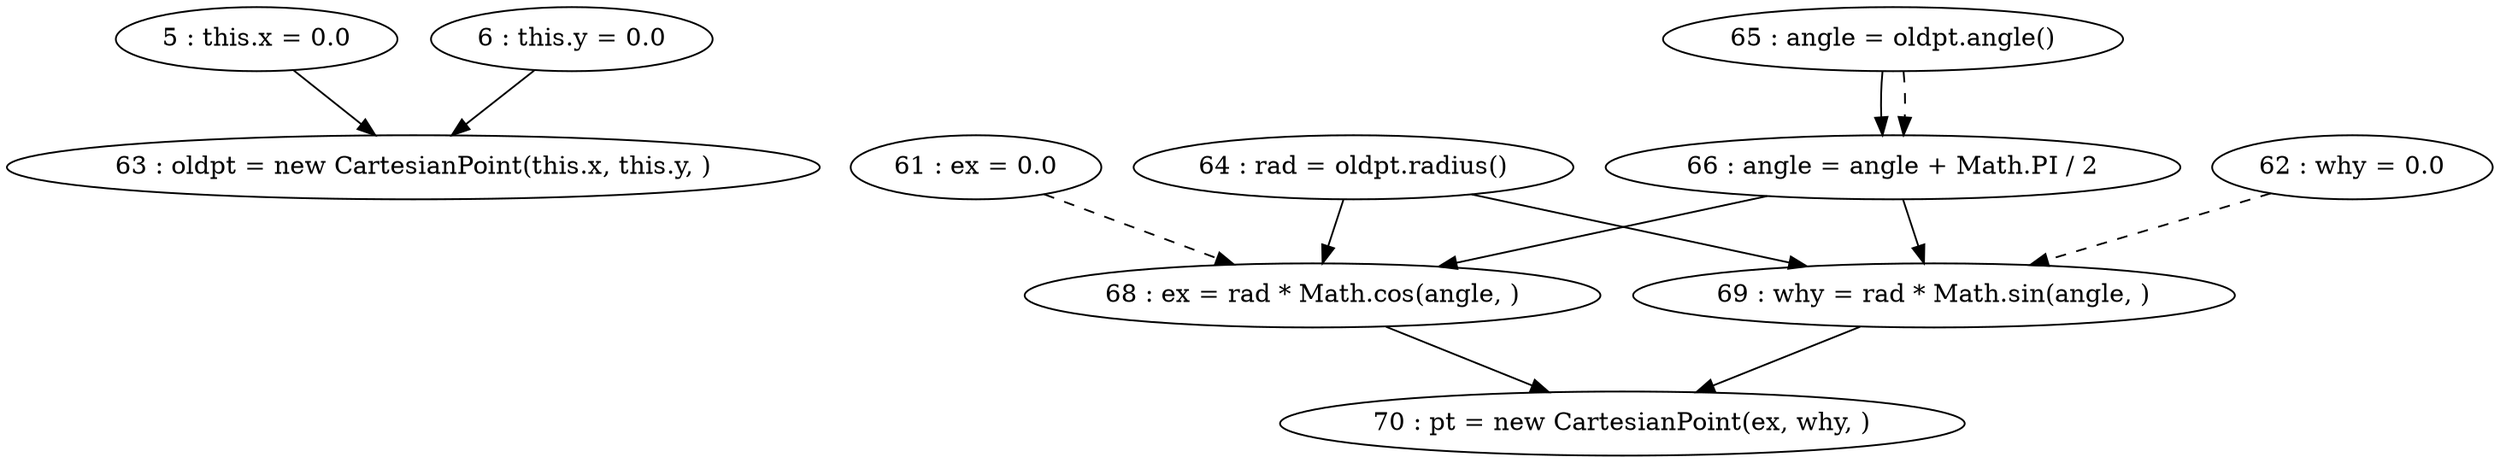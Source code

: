 digraph G {
"5 : this.x = 0.0"
"5 : this.x = 0.0" -> "63 : oldpt = new CartesianPoint(this.x, this.y, )"
"6 : this.y = 0.0"
"6 : this.y = 0.0" -> "63 : oldpt = new CartesianPoint(this.x, this.y, )"
"61 : ex = 0.0"
"61 : ex = 0.0" -> "68 : ex = rad * Math.cos(angle, )" [style=dashed]
"62 : why = 0.0"
"62 : why = 0.0" -> "69 : why = rad * Math.sin(angle, )" [style=dashed]
"63 : oldpt = new CartesianPoint(this.x, this.y, )"
"64 : rad = oldpt.radius()"
"64 : rad = oldpt.radius()" -> "68 : ex = rad * Math.cos(angle, )"
"64 : rad = oldpt.radius()" -> "69 : why = rad * Math.sin(angle, )"
"65 : angle = oldpt.angle()"
"65 : angle = oldpt.angle()" -> "66 : angle = angle + Math.PI / 2"
"65 : angle = oldpt.angle()" -> "66 : angle = angle + Math.PI / 2" [style=dashed]
"66 : angle = angle + Math.PI / 2"
"66 : angle = angle + Math.PI / 2" -> "68 : ex = rad * Math.cos(angle, )"
"66 : angle = angle + Math.PI / 2" -> "69 : why = rad * Math.sin(angle, )"
"68 : ex = rad * Math.cos(angle, )"
"68 : ex = rad * Math.cos(angle, )" -> "70 : pt = new CartesianPoint(ex, why, )"
"69 : why = rad * Math.sin(angle, )"
"69 : why = rad * Math.sin(angle, )" -> "70 : pt = new CartesianPoint(ex, why, )"
"70 : pt = new CartesianPoint(ex, why, )"
}